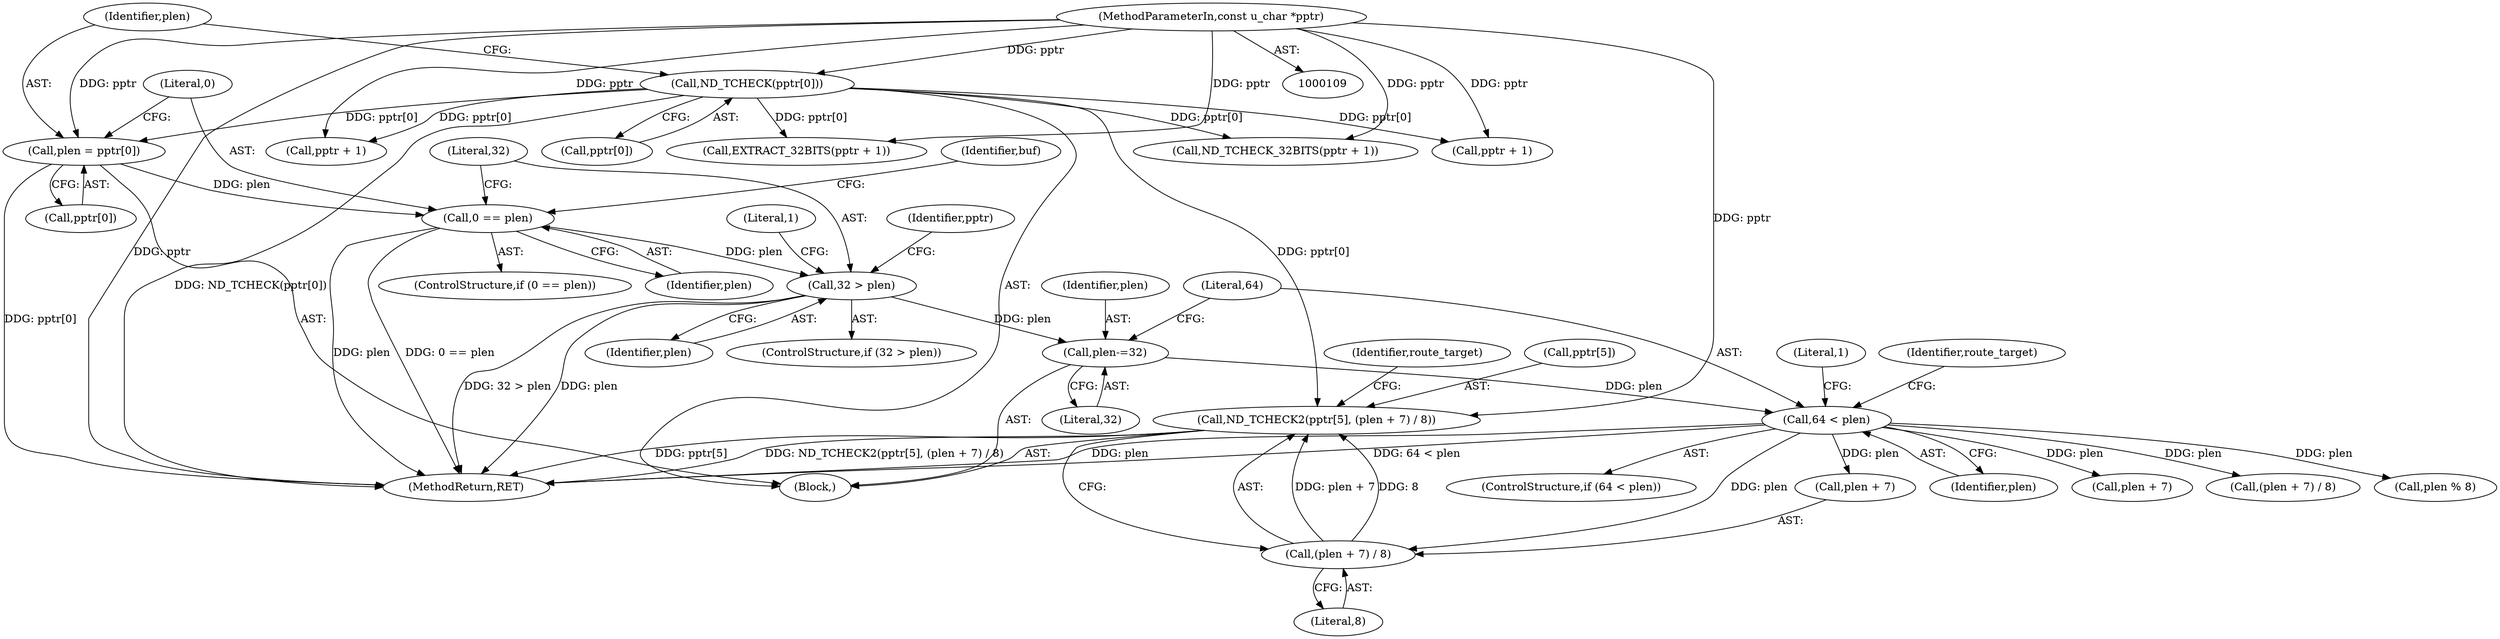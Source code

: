 digraph "0_tcpdump_bd4e697ebd6c8457efa8f28f6831fc929b88a014@array" {
"1000174" [label="(Call,ND_TCHECK2(pptr[5], (plen + 7) / 8))"];
"1000111" [label="(MethodParameterIn,const u_char *pptr)"];
"1000118" [label="(Call,ND_TCHECK(pptr[0]))"];
"1000178" [label="(Call,(plen + 7) / 8)"];
"1000162" [label="(Call,64 < plen)"];
"1000158" [label="(Call,plen-=32)"];
"1000139" [label="(Call,32 > plen)"];
"1000128" [label="(Call,0 == plen)"];
"1000122" [label="(Call,plen = pptr[0])"];
"1000185" [label="(Identifier,route_target)"];
"1000114" [label="(Block,)"];
"1000179" [label="(Call,plen + 7)"];
"1000164" [label="(Identifier,plen)"];
"1000178" [label="(Call,(plen + 7) / 8)"];
"1000124" [label="(Call,pptr[0])"];
"1000163" [label="(Literal,64)"];
"1000118" [label="(Call,ND_TCHECK(pptr[0]))"];
"1000129" [label="(Literal,0)"];
"1000127" [label="(ControlStructure,if (0 == plen))"];
"1000191" [label="(Call,plen + 7)"];
"1000141" [label="(Identifier,plen)"];
"1000159" [label="(Identifier,plen)"];
"1000138" [label="(ControlStructure,if (32 > plen))"];
"1000160" [label="(Literal,32)"];
"1000155" [label="(Call,pptr + 1)"];
"1000190" [label="(Call,(plen + 7) / 8)"];
"1000119" [label="(Call,pptr[0])"];
"1000140" [label="(Literal,32)"];
"1000158" [label="(Call,plen-=32)"];
"1000130" [label="(Identifier,plen)"];
"1000133" [label="(Identifier,buf)"];
"1000162" [label="(Call,64 < plen)"];
"1000243" [label="(MethodReturn,RET)"];
"1000122" [label="(Call,plen = pptr[0])"];
"1000154" [label="(Call,EXTRACT_32BITS(pptr + 1))"];
"1000123" [label="(Identifier,plen)"];
"1000145" [label="(Call,ND_TCHECK_32BITS(pptr + 1))"];
"1000167" [label="(Literal,1)"];
"1000170" [label="(Identifier,route_target)"];
"1000147" [label="(Identifier,pptr)"];
"1000174" [label="(Call,ND_TCHECK2(pptr[5], (plen + 7) / 8))"];
"1000196" [label="(Call,plen % 8)"];
"1000111" [label="(MethodParameterIn,const u_char *pptr)"];
"1000144" [label="(Literal,1)"];
"1000139" [label="(Call,32 > plen)"];
"1000175" [label="(Call,pptr[5])"];
"1000146" [label="(Call,pptr + 1)"];
"1000128" [label="(Call,0 == plen)"];
"1000161" [label="(ControlStructure,if (64 < plen))"];
"1000182" [label="(Literal,8)"];
"1000174" -> "1000114"  [label="AST: "];
"1000174" -> "1000178"  [label="CFG: "];
"1000175" -> "1000174"  [label="AST: "];
"1000178" -> "1000174"  [label="AST: "];
"1000185" -> "1000174"  [label="CFG: "];
"1000174" -> "1000243"  [label="DDG: ND_TCHECK2(pptr[5], (plen + 7) / 8)"];
"1000174" -> "1000243"  [label="DDG: pptr[5]"];
"1000111" -> "1000174"  [label="DDG: pptr"];
"1000118" -> "1000174"  [label="DDG: pptr[0]"];
"1000178" -> "1000174"  [label="DDG: plen + 7"];
"1000178" -> "1000174"  [label="DDG: 8"];
"1000111" -> "1000109"  [label="AST: "];
"1000111" -> "1000243"  [label="DDG: pptr"];
"1000111" -> "1000118"  [label="DDG: pptr"];
"1000111" -> "1000122"  [label="DDG: pptr"];
"1000111" -> "1000145"  [label="DDG: pptr"];
"1000111" -> "1000146"  [label="DDG: pptr"];
"1000111" -> "1000154"  [label="DDG: pptr"];
"1000111" -> "1000155"  [label="DDG: pptr"];
"1000118" -> "1000114"  [label="AST: "];
"1000118" -> "1000119"  [label="CFG: "];
"1000119" -> "1000118"  [label="AST: "];
"1000123" -> "1000118"  [label="CFG: "];
"1000118" -> "1000243"  [label="DDG: ND_TCHECK(pptr[0])"];
"1000118" -> "1000122"  [label="DDG: pptr[0]"];
"1000118" -> "1000145"  [label="DDG: pptr[0]"];
"1000118" -> "1000146"  [label="DDG: pptr[0]"];
"1000118" -> "1000154"  [label="DDG: pptr[0]"];
"1000118" -> "1000155"  [label="DDG: pptr[0]"];
"1000178" -> "1000182"  [label="CFG: "];
"1000179" -> "1000178"  [label="AST: "];
"1000182" -> "1000178"  [label="AST: "];
"1000162" -> "1000178"  [label="DDG: plen"];
"1000162" -> "1000161"  [label="AST: "];
"1000162" -> "1000164"  [label="CFG: "];
"1000163" -> "1000162"  [label="AST: "];
"1000164" -> "1000162"  [label="AST: "];
"1000167" -> "1000162"  [label="CFG: "];
"1000170" -> "1000162"  [label="CFG: "];
"1000162" -> "1000243"  [label="DDG: plen"];
"1000162" -> "1000243"  [label="DDG: 64 < plen"];
"1000158" -> "1000162"  [label="DDG: plen"];
"1000162" -> "1000179"  [label="DDG: plen"];
"1000162" -> "1000190"  [label="DDG: plen"];
"1000162" -> "1000191"  [label="DDG: plen"];
"1000162" -> "1000196"  [label="DDG: plen"];
"1000158" -> "1000114"  [label="AST: "];
"1000158" -> "1000160"  [label="CFG: "];
"1000159" -> "1000158"  [label="AST: "];
"1000160" -> "1000158"  [label="AST: "];
"1000163" -> "1000158"  [label="CFG: "];
"1000139" -> "1000158"  [label="DDG: plen"];
"1000139" -> "1000138"  [label="AST: "];
"1000139" -> "1000141"  [label="CFG: "];
"1000140" -> "1000139"  [label="AST: "];
"1000141" -> "1000139"  [label="AST: "];
"1000144" -> "1000139"  [label="CFG: "];
"1000147" -> "1000139"  [label="CFG: "];
"1000139" -> "1000243"  [label="DDG: plen"];
"1000139" -> "1000243"  [label="DDG: 32 > plen"];
"1000128" -> "1000139"  [label="DDG: plen"];
"1000128" -> "1000127"  [label="AST: "];
"1000128" -> "1000130"  [label="CFG: "];
"1000129" -> "1000128"  [label="AST: "];
"1000130" -> "1000128"  [label="AST: "];
"1000133" -> "1000128"  [label="CFG: "];
"1000140" -> "1000128"  [label="CFG: "];
"1000128" -> "1000243"  [label="DDG: plen"];
"1000128" -> "1000243"  [label="DDG: 0 == plen"];
"1000122" -> "1000128"  [label="DDG: plen"];
"1000122" -> "1000114"  [label="AST: "];
"1000122" -> "1000124"  [label="CFG: "];
"1000123" -> "1000122"  [label="AST: "];
"1000124" -> "1000122"  [label="AST: "];
"1000129" -> "1000122"  [label="CFG: "];
"1000122" -> "1000243"  [label="DDG: pptr[0]"];
}
